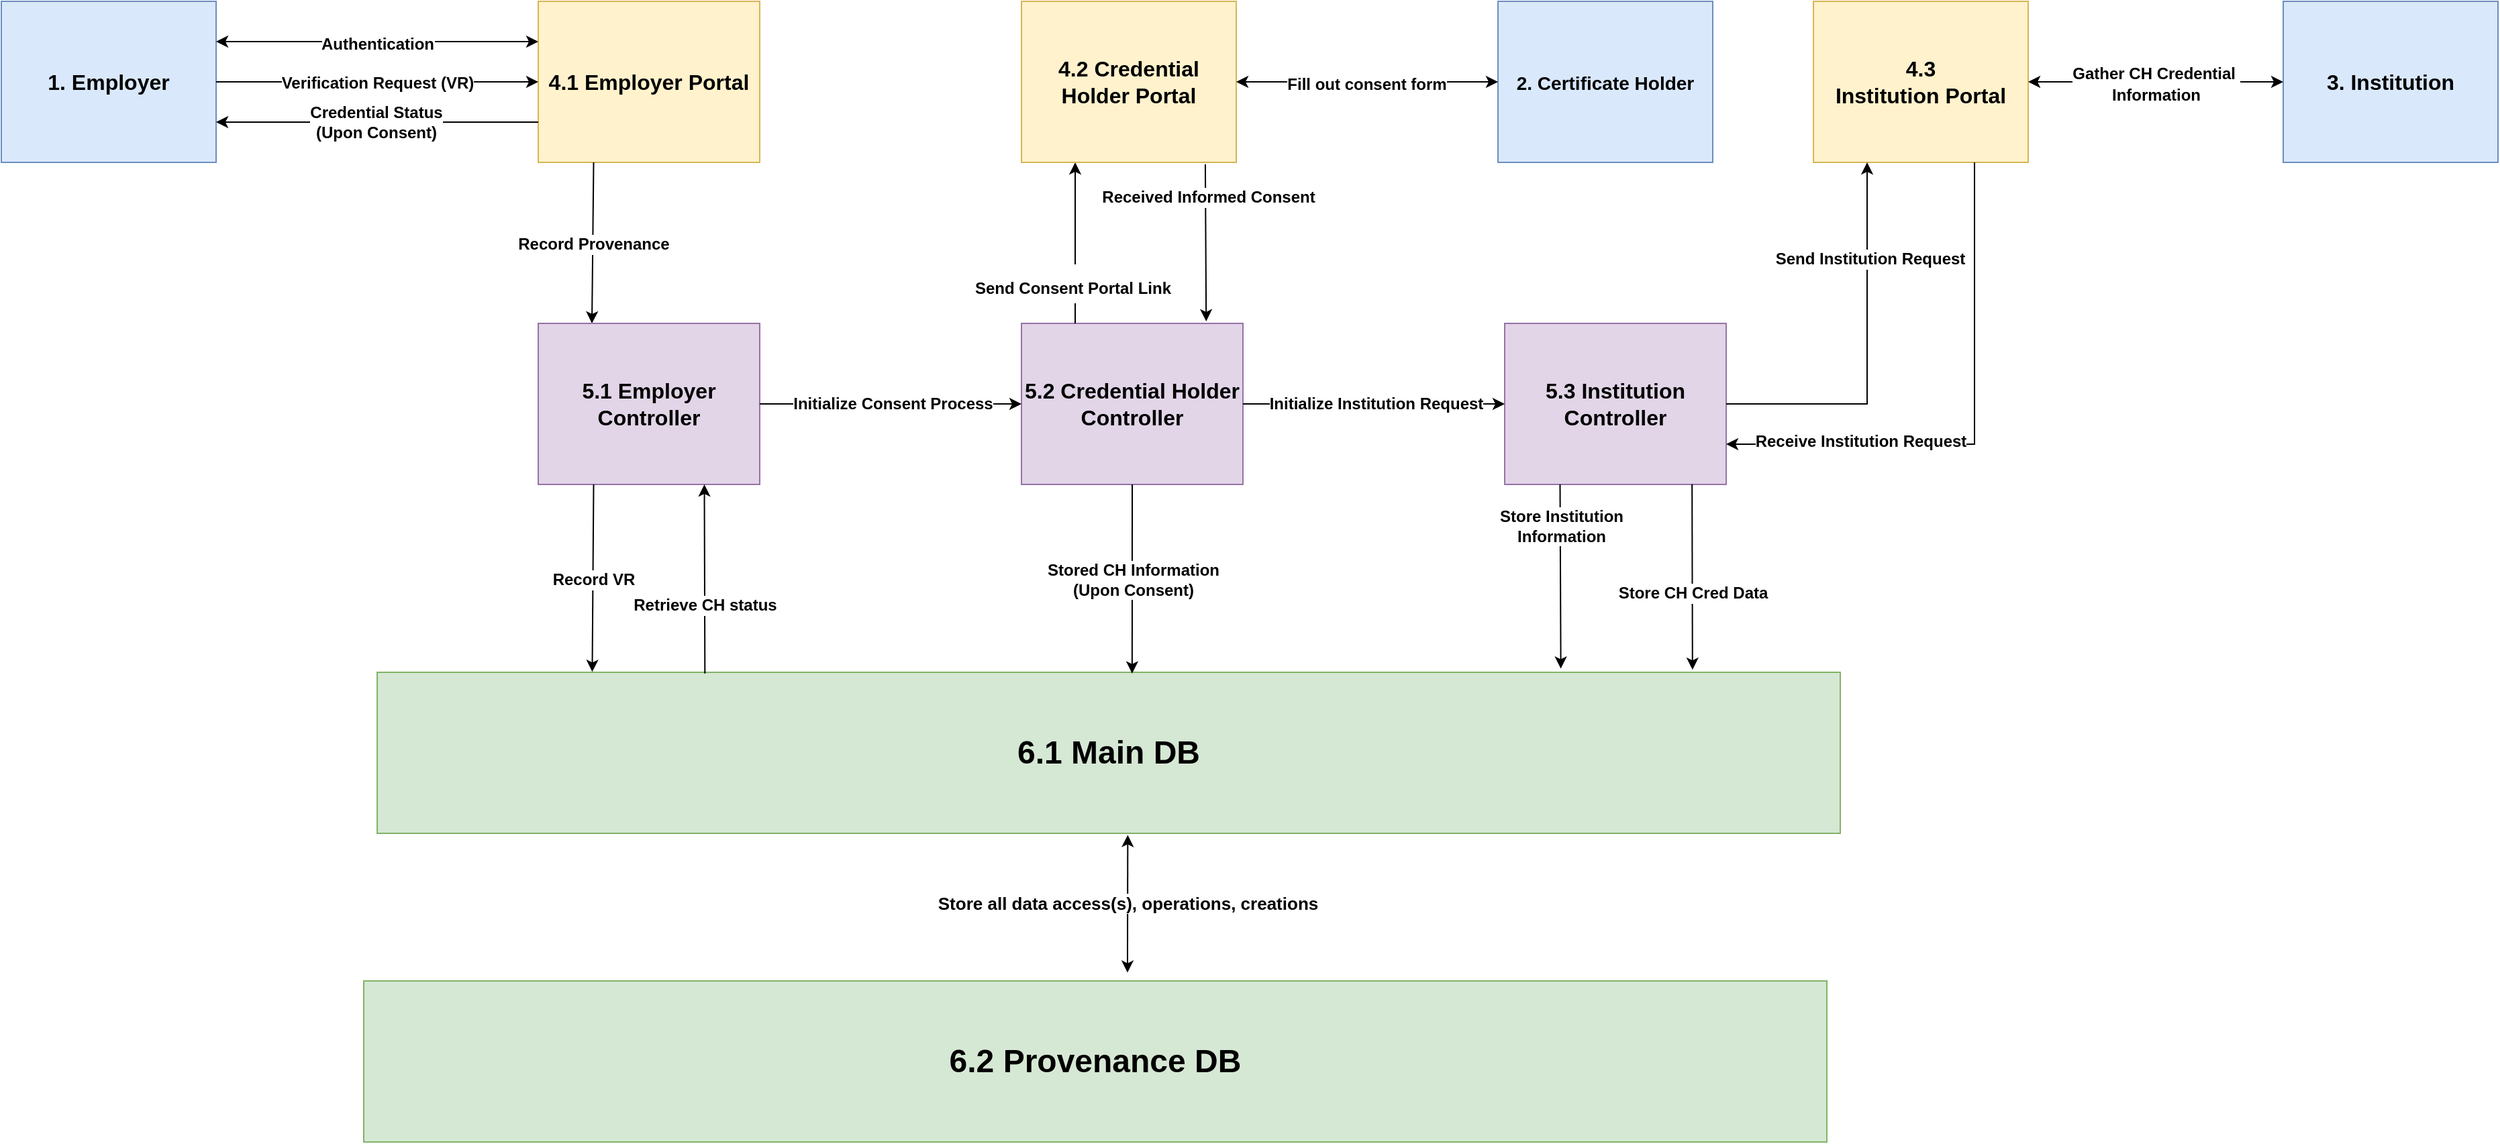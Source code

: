 <mxfile version="16.6.2" type="github">
  <diagram id="M86OGhaz675b2swjybKP" name="Page-1">
    <mxGraphModel dx="2262" dy="260" grid="1" gridSize="10" guides="1" tooltips="1" connect="1" arrows="1" fold="1" page="1" pageScale="1" pageWidth="850" pageHeight="1100" math="0" shadow="0">
      <root>
        <mxCell id="0" />
        <mxCell id="1" parent="0" />
        <mxCell id="29fOUDgn5rXssrcHdfZw-1" value="&lt;b&gt;&lt;br&gt;1. Employer&lt;br&gt;&lt;br&gt;&lt;/b&gt;" style="rounded=0;whiteSpace=wrap;html=1;fontSize=16;fillColor=#dae8fc;strokeColor=#6c8ebf;" vertex="1" parent="1">
          <mxGeometry y="1760" width="160" height="120" as="geometry" />
        </mxCell>
        <mxCell id="29fOUDgn5rXssrcHdfZw-2" value="&lt;b&gt;4.1 Employer Portal&lt;br&gt;&lt;/b&gt;" style="rounded=0;whiteSpace=wrap;html=1;fontSize=16;fillColor=#fff2cc;strokeColor=#d6b656;" vertex="1" parent="1">
          <mxGeometry x="400" y="1760" width="165" height="120" as="geometry" />
        </mxCell>
        <mxCell id="29fOUDgn5rXssrcHdfZw-3" value="&lt;b&gt;&lt;font style=&quot;font-size: 14px&quot;&gt;2. Certificate Holder&lt;/font&gt;&lt;br&gt;&lt;/b&gt;" style="rounded=0;whiteSpace=wrap;html=1;fontSize=16;fillColor=#dae8fc;strokeColor=#6c8ebf;" vertex="1" parent="1">
          <mxGeometry x="1115" y="1760" width="160" height="120" as="geometry" />
        </mxCell>
        <mxCell id="29fOUDgn5rXssrcHdfZw-4" value="&lt;b&gt;3. Institution&lt;br&gt;&lt;/b&gt;" style="rounded=0;whiteSpace=wrap;html=1;fontSize=16;fillColor=#dae8fc;strokeColor=#6c8ebf;" vertex="1" parent="1">
          <mxGeometry x="1700" y="1760" width="160" height="120" as="geometry" />
        </mxCell>
        <mxCell id="29fOUDgn5rXssrcHdfZw-5" value="" style="endArrow=classic;startArrow=classic;html=1;rounded=0;fontSize=13;entryX=0;entryY=0.25;entryDx=0;entryDy=0;exitX=1;exitY=0.25;exitDx=0;exitDy=0;" edge="1" parent="1" source="29fOUDgn5rXssrcHdfZw-1" target="29fOUDgn5rXssrcHdfZw-2">
          <mxGeometry width="50" height="50" relative="1" as="geometry">
            <mxPoint x="160" y="1790" as="sourcePoint" />
            <mxPoint x="300" y="1800" as="targetPoint" />
          </mxGeometry>
        </mxCell>
        <mxCell id="29fOUDgn5rXssrcHdfZw-6" value="&lt;b&gt;&lt;font style=&quot;font-size: 12px&quot;&gt;Authentication&lt;/font&gt;&lt;/b&gt;" style="edgeLabel;html=1;align=center;verticalAlign=middle;resizable=0;points=[];fontSize=13;" vertex="1" connectable="0" parent="29fOUDgn5rXssrcHdfZw-5">
          <mxGeometry x="-0.003" y="-1" relative="1" as="geometry">
            <mxPoint as="offset" />
          </mxGeometry>
        </mxCell>
        <mxCell id="29fOUDgn5rXssrcHdfZw-7" value="" style="endArrow=classic;html=1;rounded=0;fontSize=13;exitX=1;exitY=0.5;exitDx=0;exitDy=0;entryX=0;entryY=0.5;entryDx=0;entryDy=0;" edge="1" parent="1" source="29fOUDgn5rXssrcHdfZw-1" target="29fOUDgn5rXssrcHdfZw-2">
          <mxGeometry width="50" height="50" relative="1" as="geometry">
            <mxPoint x="210" y="1860" as="sourcePoint" />
            <mxPoint x="260" y="1810" as="targetPoint" />
          </mxGeometry>
        </mxCell>
        <mxCell id="29fOUDgn5rXssrcHdfZw-8" value="&lt;font style=&quot;font-size: 12px&quot;&gt;&lt;b&gt;Verification Request (VR)&lt;/b&gt;&lt;/font&gt;" style="edgeLabel;html=1;align=center;verticalAlign=middle;resizable=0;points=[];fontSize=13;" vertex="1" connectable="0" parent="29fOUDgn5rXssrcHdfZw-7">
          <mxGeometry x="-0.003" relative="1" as="geometry">
            <mxPoint as="offset" />
          </mxGeometry>
        </mxCell>
        <mxCell id="29fOUDgn5rXssrcHdfZw-9" value="" style="endArrow=classic;html=1;rounded=0;fontSize=12;exitX=0;exitY=0.75;exitDx=0;exitDy=0;entryX=1;entryY=0.75;entryDx=0;entryDy=0;" edge="1" parent="1" source="29fOUDgn5rXssrcHdfZw-2" target="29fOUDgn5rXssrcHdfZw-1">
          <mxGeometry width="50" height="50" relative="1" as="geometry">
            <mxPoint x="360" y="1920" as="sourcePoint" />
            <mxPoint x="410" y="1870" as="targetPoint" />
          </mxGeometry>
        </mxCell>
        <mxCell id="29fOUDgn5rXssrcHdfZw-10" value="&lt;b&gt;Credential Status&lt;br&gt;(Upon Consent)&lt;br&gt;&lt;/b&gt;" style="edgeLabel;html=1;align=center;verticalAlign=middle;resizable=0;points=[];fontSize=12;" vertex="1" connectable="0" parent="29fOUDgn5rXssrcHdfZw-9">
          <mxGeometry x="0.011" relative="1" as="geometry">
            <mxPoint as="offset" />
          </mxGeometry>
        </mxCell>
        <mxCell id="29fOUDgn5rXssrcHdfZw-11" value="" style="endArrow=classic;html=1;rounded=0;fontSize=12;exitX=0.25;exitY=1;exitDx=0;exitDy=0;" edge="1" parent="1" source="29fOUDgn5rXssrcHdfZw-2">
          <mxGeometry width="50" height="50" relative="1" as="geometry">
            <mxPoint x="410" y="1860" as="sourcePoint" />
            <mxPoint x="440" y="2000" as="targetPoint" />
          </mxGeometry>
        </mxCell>
        <mxCell id="29fOUDgn5rXssrcHdfZw-12" value="&lt;b&gt;Record Provenance&lt;/b&gt;" style="edgeLabel;html=1;align=center;verticalAlign=middle;resizable=0;points=[];fontSize=12;" vertex="1" connectable="0" parent="29fOUDgn5rXssrcHdfZw-11">
          <mxGeometry x="0.011" relative="1" as="geometry">
            <mxPoint as="offset" />
          </mxGeometry>
        </mxCell>
        <mxCell id="29fOUDgn5rXssrcHdfZw-13" value="&lt;b&gt;5.1 Employer Controller&lt;br&gt;&lt;/b&gt;" style="rounded=0;whiteSpace=wrap;html=1;fontSize=16;fillColor=#e1d5e7;strokeColor=#9673a6;" vertex="1" parent="1">
          <mxGeometry x="400" y="2000" width="165" height="120" as="geometry" />
        </mxCell>
        <mxCell id="29fOUDgn5rXssrcHdfZw-14" value="&lt;b&gt;&lt;font style=&quot;font-size: 24px&quot;&gt;6.1 Main DB&lt;/font&gt;&lt;br&gt;&lt;/b&gt;" style="rounded=0;whiteSpace=wrap;html=1;fontSize=16;fillColor=#d5e8d4;strokeColor=#82b366;" vertex="1" parent="1">
          <mxGeometry x="280" y="2260" width="1090" height="120" as="geometry" />
        </mxCell>
        <mxCell id="29fOUDgn5rXssrcHdfZw-15" value="" style="endArrow=classic;html=1;rounded=0;fontSize=12;exitX=0.25;exitY=1;exitDx=0;exitDy=0;entryX=0.147;entryY=-0.003;entryDx=0;entryDy=0;entryPerimeter=0;" edge="1" parent="1" source="29fOUDgn5rXssrcHdfZw-13" target="29fOUDgn5rXssrcHdfZw-14">
          <mxGeometry width="50" height="50" relative="1" as="geometry">
            <mxPoint x="451.25" y="1890" as="sourcePoint" />
            <mxPoint x="450" y="2010" as="targetPoint" />
          </mxGeometry>
        </mxCell>
        <mxCell id="29fOUDgn5rXssrcHdfZw-16" value="&lt;b&gt;Record VR&lt;/b&gt;" style="edgeLabel;html=1;align=center;verticalAlign=middle;resizable=0;points=[];fontSize=12;" vertex="1" connectable="0" parent="29fOUDgn5rXssrcHdfZw-15">
          <mxGeometry x="0.011" relative="1" as="geometry">
            <mxPoint as="offset" />
          </mxGeometry>
        </mxCell>
        <mxCell id="29fOUDgn5rXssrcHdfZw-17" value="&lt;b&gt;5.2 Credential Holder Controller&lt;br&gt;&lt;/b&gt;" style="rounded=0;whiteSpace=wrap;html=1;fontSize=16;fillColor=#e1d5e7;strokeColor=#9673a6;" vertex="1" parent="1">
          <mxGeometry x="760" y="2000" width="165" height="120" as="geometry" />
        </mxCell>
        <mxCell id="29fOUDgn5rXssrcHdfZw-18" value="" style="endArrow=classic;html=1;rounded=0;fontSize=12;exitX=1;exitY=0.5;exitDx=0;exitDy=0;entryX=0;entryY=0.5;entryDx=0;entryDy=0;" edge="1" parent="1" source="29fOUDgn5rXssrcHdfZw-13" target="29fOUDgn5rXssrcHdfZw-17">
          <mxGeometry width="50" height="50" relative="1" as="geometry">
            <mxPoint x="451.25" y="1890" as="sourcePoint" />
            <mxPoint x="450" y="2010" as="targetPoint" />
          </mxGeometry>
        </mxCell>
        <mxCell id="29fOUDgn5rXssrcHdfZw-19" value="&lt;b&gt;Initialize Consent Process&lt;/b&gt;" style="edgeLabel;html=1;align=center;verticalAlign=middle;resizable=0;points=[];fontSize=12;" vertex="1" connectable="0" parent="29fOUDgn5rXssrcHdfZw-18">
          <mxGeometry x="0.011" relative="1" as="geometry">
            <mxPoint as="offset" />
          </mxGeometry>
        </mxCell>
        <mxCell id="29fOUDgn5rXssrcHdfZw-20" value="" style="endArrow=classic;html=1;rounded=0;fontSize=24;entryX=0.25;entryY=1;entryDx=0;entryDy=0;" edge="1" parent="1" target="29fOUDgn5rXssrcHdfZw-22">
          <mxGeometry width="50" height="50" relative="1" as="geometry">
            <mxPoint x="800" y="2000" as="sourcePoint" />
            <mxPoint x="880" y="1900" as="targetPoint" />
          </mxGeometry>
        </mxCell>
        <mxCell id="29fOUDgn5rXssrcHdfZw-21" value="&lt;font style=&quot;font-size: 12px&quot;&gt;&lt;b&gt;Send Consent Portal Link&lt;/b&gt;&lt;/font&gt;" style="edgeLabel;html=1;align=center;verticalAlign=middle;resizable=0;points=[];fontSize=24;" vertex="1" connectable="0" parent="29fOUDgn5rXssrcHdfZw-20">
          <mxGeometry x="0.015" y="2" relative="1" as="geometry">
            <mxPoint y="31" as="offset" />
          </mxGeometry>
        </mxCell>
        <mxCell id="29fOUDgn5rXssrcHdfZw-22" value="&lt;b&gt;4.2 Credential Holder Portal&lt;br&gt;&lt;/b&gt;" style="rounded=0;whiteSpace=wrap;html=1;fontSize=16;fillColor=#fff2cc;strokeColor=#d6b656;" vertex="1" parent="1">
          <mxGeometry x="760" y="1760" width="160" height="120" as="geometry" />
        </mxCell>
        <mxCell id="29fOUDgn5rXssrcHdfZw-23" value="" style="endArrow=classic;startArrow=classic;html=1;rounded=0;fontSize=13;entryX=0;entryY=0.5;entryDx=0;entryDy=0;exitX=1;exitY=0.5;exitDx=0;exitDy=0;" edge="1" parent="1" source="29fOUDgn5rXssrcHdfZw-22" target="29fOUDgn5rXssrcHdfZw-3">
          <mxGeometry width="50" height="50" relative="1" as="geometry">
            <mxPoint x="920" y="1800" as="sourcePoint" />
            <mxPoint x="1110" y="1800" as="targetPoint" />
          </mxGeometry>
        </mxCell>
        <mxCell id="29fOUDgn5rXssrcHdfZw-24" value="&lt;b&gt;&lt;font style=&quot;font-size: 12px&quot;&gt;Fill out consent form&lt;/font&gt;&lt;/b&gt;" style="edgeLabel;html=1;align=center;verticalAlign=middle;resizable=0;points=[];fontSize=13;" vertex="1" connectable="0" parent="29fOUDgn5rXssrcHdfZw-23">
          <mxGeometry x="-0.003" y="-1" relative="1" as="geometry">
            <mxPoint as="offset" />
          </mxGeometry>
        </mxCell>
        <mxCell id="29fOUDgn5rXssrcHdfZw-25" value="" style="endArrow=classic;html=1;rounded=0;fontSize=12;exitX=0.856;exitY=1.012;exitDx=0;exitDy=0;exitPerimeter=0;entryX=0.834;entryY=-0.013;entryDx=0;entryDy=0;entryPerimeter=0;" edge="1" parent="1" source="29fOUDgn5rXssrcHdfZw-22" target="29fOUDgn5rXssrcHdfZw-17">
          <mxGeometry width="50" height="50" relative="1" as="geometry">
            <mxPoint x="900" y="1930" as="sourcePoint" />
            <mxPoint x="950" y="1880" as="targetPoint" />
          </mxGeometry>
        </mxCell>
        <mxCell id="29fOUDgn5rXssrcHdfZw-26" value="&lt;b&gt;Received Informed Consent&lt;/b&gt;" style="edgeLabel;html=1;align=center;verticalAlign=middle;resizable=0;points=[];fontSize=12;" vertex="1" connectable="0" parent="29fOUDgn5rXssrcHdfZw-25">
          <mxGeometry x="-0.586" y="2" relative="1" as="geometry">
            <mxPoint as="offset" />
          </mxGeometry>
        </mxCell>
        <mxCell id="29fOUDgn5rXssrcHdfZw-27" value="" style="endArrow=classic;html=1;rounded=0;fontSize=12;exitX=0.5;exitY=1;exitDx=0;exitDy=0;entryX=0.516;entryY=0.007;entryDx=0;entryDy=0;entryPerimeter=0;" edge="1" parent="1" source="29fOUDgn5rXssrcHdfZw-17" target="29fOUDgn5rXssrcHdfZw-14">
          <mxGeometry width="50" height="50" relative="1" as="geometry">
            <mxPoint x="901.02" y="2120" as="sourcePoint" />
            <mxPoint x="900" y="2199.64" as="targetPoint" />
          </mxGeometry>
        </mxCell>
        <mxCell id="29fOUDgn5rXssrcHdfZw-28" value="&lt;b&gt;Stored CH Information&lt;br&gt;(Upon Consent)&lt;br&gt;&lt;/b&gt;" style="edgeLabel;html=1;align=center;verticalAlign=middle;resizable=0;points=[];fontSize=12;" vertex="1" connectable="0" parent="29fOUDgn5rXssrcHdfZw-27">
          <mxGeometry x="0.011" relative="1" as="geometry">
            <mxPoint as="offset" />
          </mxGeometry>
        </mxCell>
        <mxCell id="29fOUDgn5rXssrcHdfZw-29" value="&lt;b&gt;5.3 Institution &lt;br&gt;Controller&lt;br&gt;&lt;/b&gt;" style="rounded=0;whiteSpace=wrap;html=1;fontSize=16;fillColor=#e1d5e7;strokeColor=#9673a6;" vertex="1" parent="1">
          <mxGeometry x="1120" y="2000" width="165" height="120" as="geometry" />
        </mxCell>
        <mxCell id="29fOUDgn5rXssrcHdfZw-30" value="" style="endArrow=classic;html=1;rounded=0;fontSize=12;exitX=1;exitY=0.5;exitDx=0;exitDy=0;entryX=0;entryY=0.5;entryDx=0;entryDy=0;" edge="1" parent="1" source="29fOUDgn5rXssrcHdfZw-17" target="29fOUDgn5rXssrcHdfZw-29">
          <mxGeometry width="50" height="50" relative="1" as="geometry">
            <mxPoint x="575" y="2070" as="sourcePoint" />
            <mxPoint x="770" y="2070" as="targetPoint" />
          </mxGeometry>
        </mxCell>
        <mxCell id="29fOUDgn5rXssrcHdfZw-31" value="&lt;b&gt;Initialize Institution Request&lt;/b&gt;" style="edgeLabel;html=1;align=center;verticalAlign=middle;resizable=0;points=[];fontSize=12;" vertex="1" connectable="0" parent="29fOUDgn5rXssrcHdfZw-30">
          <mxGeometry x="0.011" relative="1" as="geometry">
            <mxPoint as="offset" />
          </mxGeometry>
        </mxCell>
        <mxCell id="29fOUDgn5rXssrcHdfZw-32" value="" style="endArrow=classic;html=1;rounded=0;fontSize=12;exitX=0.25;exitY=1;exitDx=0;exitDy=0;entryX=0.809;entryY=-0.023;entryDx=0;entryDy=0;entryPerimeter=0;" edge="1" parent="1" source="29fOUDgn5rXssrcHdfZw-29" target="29fOUDgn5rXssrcHdfZw-14">
          <mxGeometry width="50" height="50" relative="1" as="geometry">
            <mxPoint x="852.5" y="2130" as="sourcePoint" />
            <mxPoint x="1161" y="2230" as="targetPoint" />
          </mxGeometry>
        </mxCell>
        <mxCell id="29fOUDgn5rXssrcHdfZw-33" value="&lt;b&gt;Store Institution &lt;br&gt;Information&lt;br&gt;&lt;/b&gt;" style="edgeLabel;html=1;align=center;verticalAlign=middle;resizable=0;points=[];fontSize=12;" vertex="1" connectable="0" parent="29fOUDgn5rXssrcHdfZw-32">
          <mxGeometry x="0.011" relative="1" as="geometry">
            <mxPoint y="-39" as="offset" />
          </mxGeometry>
        </mxCell>
        <mxCell id="29fOUDgn5rXssrcHdfZw-34" value="&lt;b&gt;4.3 &lt;br&gt;Institution Portal&lt;br&gt;&lt;/b&gt;" style="rounded=0;whiteSpace=wrap;html=1;fontSize=16;fillColor=#fff2cc;strokeColor=#d6b656;" vertex="1" parent="1">
          <mxGeometry x="1350" y="1760" width="160" height="120" as="geometry" />
        </mxCell>
        <mxCell id="29fOUDgn5rXssrcHdfZw-35" value="" style="endArrow=classic;html=1;rounded=0;fontSize=12;exitX=1;exitY=0.5;exitDx=0;exitDy=0;entryX=0.25;entryY=1;entryDx=0;entryDy=0;" edge="1" parent="1" source="29fOUDgn5rXssrcHdfZw-29" target="29fOUDgn5rXssrcHdfZw-34">
          <mxGeometry width="50" height="50" relative="1" as="geometry">
            <mxPoint x="1420" y="2010" as="sourcePoint" />
            <mxPoint x="1470" y="1960" as="targetPoint" />
            <Array as="points">
              <mxPoint x="1390" y="2060" />
            </Array>
          </mxGeometry>
        </mxCell>
        <mxCell id="29fOUDgn5rXssrcHdfZw-36" value="&lt;b&gt;Send Institution Request&lt;/b&gt;" style="edgeLabel;html=1;align=center;verticalAlign=middle;resizable=0;points=[];fontSize=12;" vertex="1" connectable="0" parent="29fOUDgn5rXssrcHdfZw-35">
          <mxGeometry x="0.494" y="-2" relative="1" as="geometry">
            <mxPoint as="offset" />
          </mxGeometry>
        </mxCell>
        <mxCell id="29fOUDgn5rXssrcHdfZw-37" value="" style="endArrow=classic;startArrow=classic;html=1;rounded=0;fontSize=13;entryX=0;entryY=0.5;entryDx=0;entryDy=0;exitX=1;exitY=0.5;exitDx=0;exitDy=0;" edge="1" parent="1" source="29fOUDgn5rXssrcHdfZw-34" target="29fOUDgn5rXssrcHdfZw-4">
          <mxGeometry width="50" height="50" relative="1" as="geometry">
            <mxPoint x="930.0" y="1830" as="sourcePoint" />
            <mxPoint x="1125.0" y="1830" as="targetPoint" />
          </mxGeometry>
        </mxCell>
        <mxCell id="29fOUDgn5rXssrcHdfZw-38" value="&lt;b&gt;&lt;font style=&quot;font-size: 12px&quot;&gt;Gather CH Credential&amp;nbsp;&lt;br&gt;Information&lt;br&gt;&lt;/font&gt;&lt;/b&gt;" style="edgeLabel;html=1;align=center;verticalAlign=middle;resizable=0;points=[];fontSize=13;" vertex="1" connectable="0" parent="29fOUDgn5rXssrcHdfZw-37">
          <mxGeometry x="-0.003" y="-1" relative="1" as="geometry">
            <mxPoint as="offset" />
          </mxGeometry>
        </mxCell>
        <mxCell id="29fOUDgn5rXssrcHdfZw-39" value="" style="endArrow=classic;html=1;rounded=0;fontSize=12;exitX=0.75;exitY=1;exitDx=0;exitDy=0;entryX=1;entryY=0.75;entryDx=0;entryDy=0;" edge="1" parent="1" source="29fOUDgn5rXssrcHdfZw-34" target="29fOUDgn5rXssrcHdfZw-29">
          <mxGeometry width="50" height="50" relative="1" as="geometry">
            <mxPoint x="1295" y="2070" as="sourcePoint" />
            <mxPoint x="1400" y="1890" as="targetPoint" />
            <Array as="points">
              <mxPoint x="1470" y="2090" />
            </Array>
          </mxGeometry>
        </mxCell>
        <mxCell id="29fOUDgn5rXssrcHdfZw-40" value="&lt;b&gt;Receive Institution Request&lt;/b&gt;" style="edgeLabel;html=1;align=center;verticalAlign=middle;resizable=0;points=[];fontSize=12;" vertex="1" connectable="0" parent="29fOUDgn5rXssrcHdfZw-39">
          <mxGeometry x="0.494" y="-2" relative="1" as="geometry">
            <mxPoint as="offset" />
          </mxGeometry>
        </mxCell>
        <mxCell id="29fOUDgn5rXssrcHdfZw-41" value="" style="endArrow=classic;html=1;rounded=0;fontSize=12;exitX=0.846;exitY=0.999;exitDx=0;exitDy=0;exitPerimeter=0;entryX=0.899;entryY=-0.016;entryDx=0;entryDy=0;entryPerimeter=0;" edge="1" parent="1" source="29fOUDgn5rXssrcHdfZw-29" target="29fOUDgn5rXssrcHdfZw-14">
          <mxGeometry width="50" height="50" relative="1" as="geometry">
            <mxPoint x="1171.25" y="2130" as="sourcePoint" />
            <mxPoint x="1260" y="2220" as="targetPoint" />
          </mxGeometry>
        </mxCell>
        <mxCell id="29fOUDgn5rXssrcHdfZw-42" value="&lt;b&gt;Store CH Cred Data&lt;br&gt;&lt;/b&gt;" style="edgeLabel;html=1;align=center;verticalAlign=middle;resizable=0;points=[];fontSize=12;" vertex="1" connectable="0" parent="29fOUDgn5rXssrcHdfZw-41">
          <mxGeometry x="0.011" relative="1" as="geometry">
            <mxPoint y="11" as="offset" />
          </mxGeometry>
        </mxCell>
        <mxCell id="29fOUDgn5rXssrcHdfZw-43" value="" style="endArrow=classic;html=1;rounded=0;fontSize=12;exitX=0.224;exitY=0.007;exitDx=0;exitDy=0;entryX=0.75;entryY=1;entryDx=0;entryDy=0;exitPerimeter=0;" edge="1" parent="1" source="29fOUDgn5rXssrcHdfZw-14" target="29fOUDgn5rXssrcHdfZw-13">
          <mxGeometry width="50" height="50" relative="1" as="geometry">
            <mxPoint x="451.25" y="2130" as="sourcePoint" />
            <mxPoint x="450.23" y="2269.64" as="targetPoint" />
          </mxGeometry>
        </mxCell>
        <mxCell id="29fOUDgn5rXssrcHdfZw-44" value="&lt;b&gt;Retrieve CH status&lt;/b&gt;" style="edgeLabel;html=1;align=center;verticalAlign=middle;resizable=0;points=[];fontSize=12;" vertex="1" connectable="0" parent="29fOUDgn5rXssrcHdfZw-43">
          <mxGeometry x="0.011" relative="1" as="geometry">
            <mxPoint y="20" as="offset" />
          </mxGeometry>
        </mxCell>
        <mxCell id="29fOUDgn5rXssrcHdfZw-45" value="&lt;b&gt;&lt;font style=&quot;font-size: 24px&quot;&gt;6.2 Provenance DB&lt;/font&gt;&lt;br&gt;&lt;/b&gt;" style="rounded=0;whiteSpace=wrap;html=1;fontSize=16;fillColor=#d5e8d4;strokeColor=#82b366;" vertex="1" parent="1">
          <mxGeometry x="270" y="2490" width="1090" height="120" as="geometry" />
        </mxCell>
        <mxCell id="29fOUDgn5rXssrcHdfZw-46" value="" style="endArrow=classic;startArrow=classic;html=1;rounded=0;exitX=0.522;exitY=-0.052;exitDx=0;exitDy=0;exitPerimeter=0;entryX=0.513;entryY=1.01;entryDx=0;entryDy=0;entryPerimeter=0;" edge="1" parent="1" source="29fOUDgn5rXssrcHdfZw-45" target="29fOUDgn5rXssrcHdfZw-14">
          <mxGeometry width="50" height="50" relative="1" as="geometry">
            <mxPoint x="770" y="2280" as="sourcePoint" />
            <mxPoint x="820" y="2230" as="targetPoint" />
          </mxGeometry>
        </mxCell>
        <mxCell id="29fOUDgn5rXssrcHdfZw-47" value="&lt;font style=&quot;font-size: 13px&quot;&gt;&lt;b&gt;Store all data access(s), operations, creations&lt;/b&gt;&lt;/font&gt;" style="edgeLabel;html=1;align=center;verticalAlign=middle;resizable=0;points=[];" vertex="1" connectable="0" parent="29fOUDgn5rXssrcHdfZw-46">
          <mxGeometry x="0.024" relative="1" as="geometry">
            <mxPoint as="offset" />
          </mxGeometry>
        </mxCell>
      </root>
    </mxGraphModel>
  </diagram>
</mxfile>
